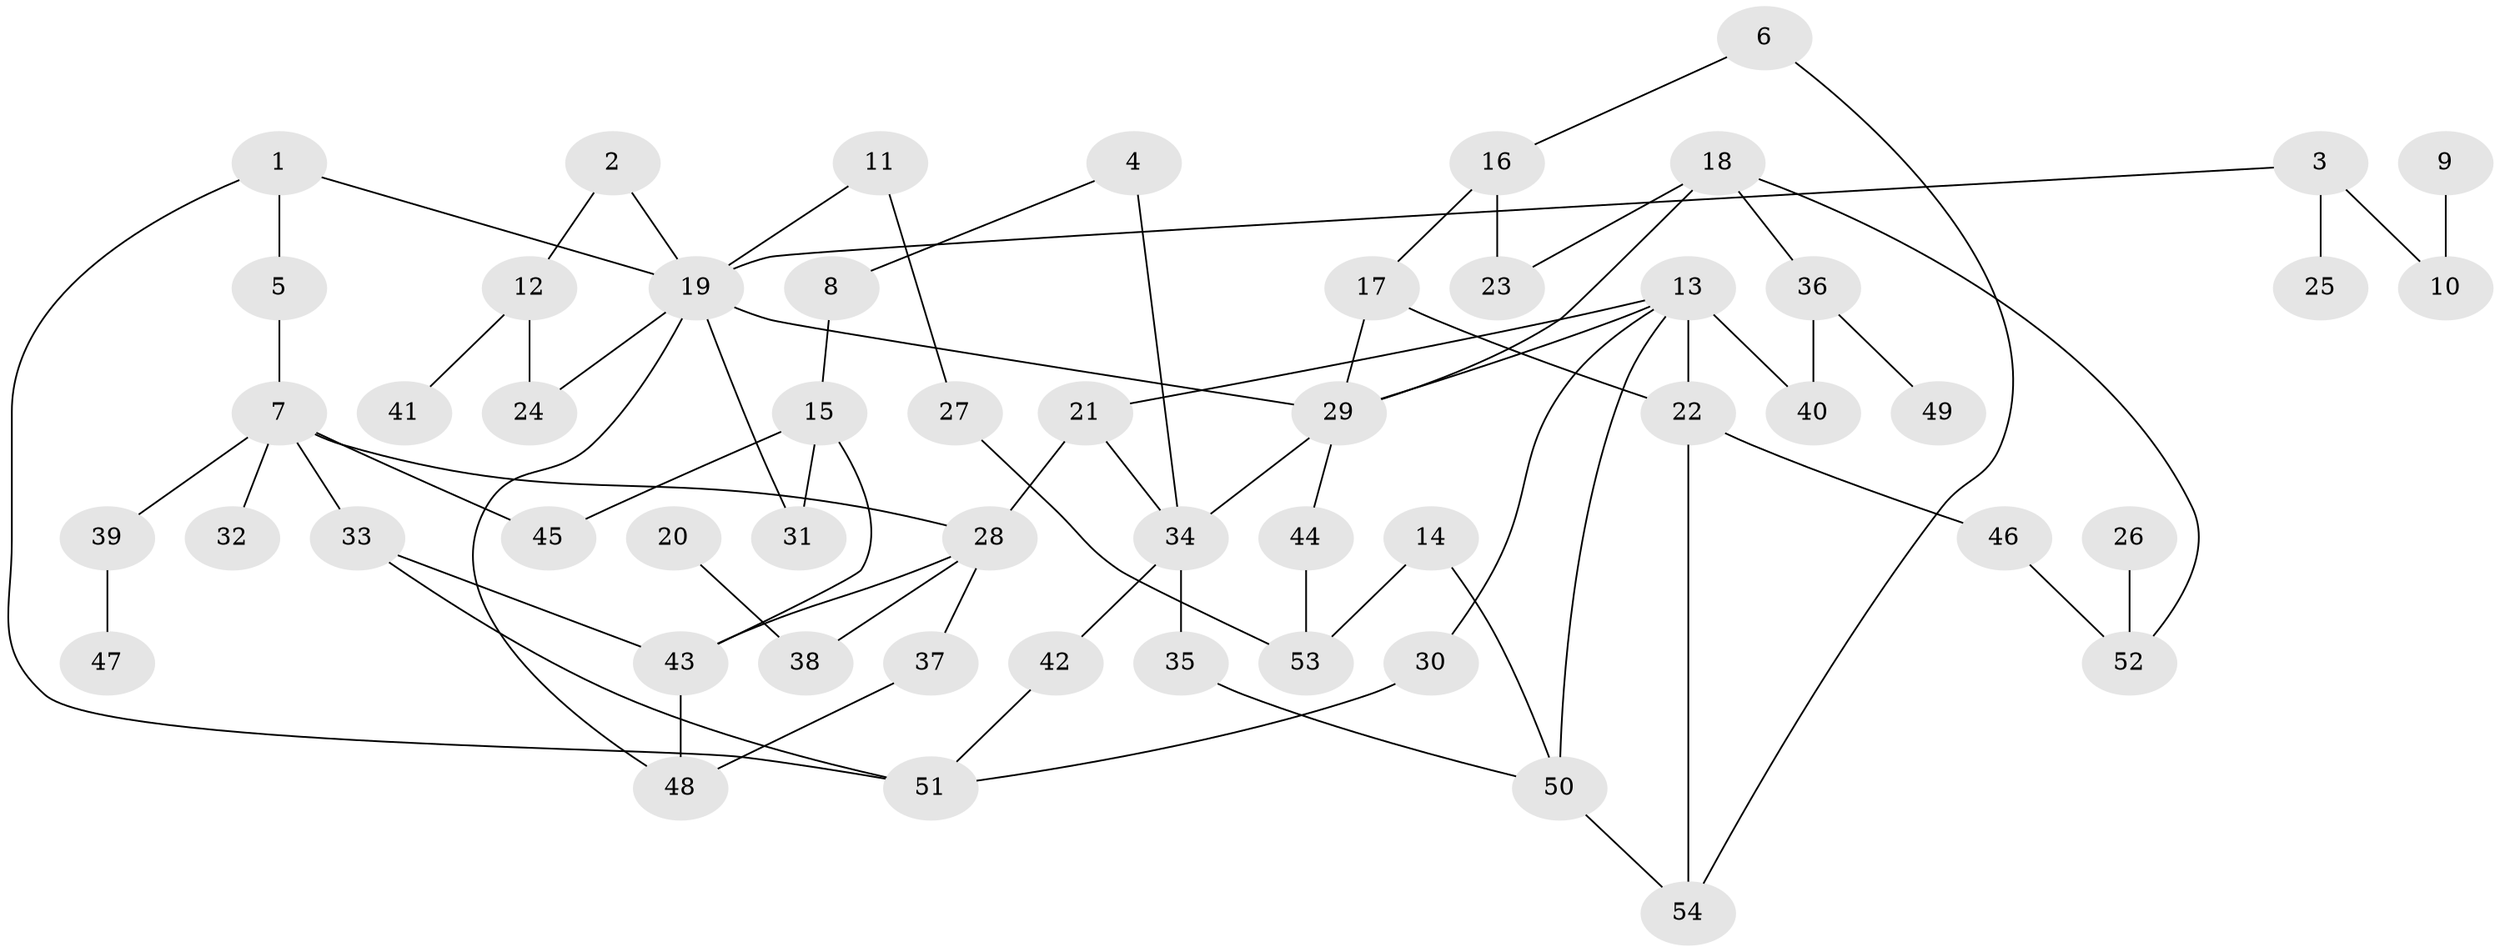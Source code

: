 // original degree distribution, {6: 0.037383177570093455, 3: 0.16822429906542055, 9: 0.009345794392523364, 2: 0.40186915887850466, 4: 0.07476635514018691, 7: 0.009345794392523364, 5: 0.028037383177570093, 1: 0.27102803738317754}
// Generated by graph-tools (version 1.1) at 2025/01/03/09/25 03:01:09]
// undirected, 54 vertices, 74 edges
graph export_dot {
graph [start="1"]
  node [color=gray90,style=filled];
  1;
  2;
  3;
  4;
  5;
  6;
  7;
  8;
  9;
  10;
  11;
  12;
  13;
  14;
  15;
  16;
  17;
  18;
  19;
  20;
  21;
  22;
  23;
  24;
  25;
  26;
  27;
  28;
  29;
  30;
  31;
  32;
  33;
  34;
  35;
  36;
  37;
  38;
  39;
  40;
  41;
  42;
  43;
  44;
  45;
  46;
  47;
  48;
  49;
  50;
  51;
  52;
  53;
  54;
  1 -- 5 [weight=1.0];
  1 -- 19 [weight=1.0];
  1 -- 51 [weight=1.0];
  2 -- 12 [weight=1.0];
  2 -- 19 [weight=1.0];
  3 -- 10 [weight=1.0];
  3 -- 19 [weight=1.0];
  3 -- 25 [weight=1.0];
  4 -- 8 [weight=1.0];
  4 -- 34 [weight=1.0];
  5 -- 7 [weight=1.0];
  6 -- 16 [weight=1.0];
  6 -- 54 [weight=1.0];
  7 -- 28 [weight=1.0];
  7 -- 32 [weight=1.0];
  7 -- 33 [weight=1.0];
  7 -- 39 [weight=1.0];
  7 -- 45 [weight=1.0];
  8 -- 15 [weight=1.0];
  9 -- 10 [weight=1.0];
  11 -- 19 [weight=1.0];
  11 -- 27 [weight=1.0];
  12 -- 24 [weight=1.0];
  12 -- 41 [weight=1.0];
  13 -- 21 [weight=1.0];
  13 -- 22 [weight=2.0];
  13 -- 29 [weight=1.0];
  13 -- 30 [weight=1.0];
  13 -- 40 [weight=1.0];
  13 -- 50 [weight=1.0];
  14 -- 50 [weight=1.0];
  14 -- 53 [weight=1.0];
  15 -- 31 [weight=1.0];
  15 -- 43 [weight=1.0];
  15 -- 45 [weight=1.0];
  16 -- 17 [weight=1.0];
  16 -- 23 [weight=1.0];
  17 -- 22 [weight=1.0];
  17 -- 29 [weight=1.0];
  18 -- 23 [weight=1.0];
  18 -- 29 [weight=1.0];
  18 -- 36 [weight=1.0];
  18 -- 52 [weight=1.0];
  19 -- 24 [weight=1.0];
  19 -- 29 [weight=1.0];
  19 -- 31 [weight=1.0];
  19 -- 48 [weight=1.0];
  20 -- 38 [weight=1.0];
  21 -- 28 [weight=1.0];
  21 -- 34 [weight=1.0];
  22 -- 46 [weight=1.0];
  22 -- 54 [weight=1.0];
  26 -- 52 [weight=1.0];
  27 -- 53 [weight=1.0];
  28 -- 37 [weight=1.0];
  28 -- 38 [weight=1.0];
  28 -- 43 [weight=1.0];
  29 -- 34 [weight=1.0];
  29 -- 44 [weight=1.0];
  30 -- 51 [weight=1.0];
  33 -- 43 [weight=1.0];
  33 -- 51 [weight=1.0];
  34 -- 35 [weight=1.0];
  34 -- 42 [weight=1.0];
  35 -- 50 [weight=1.0];
  36 -- 40 [weight=1.0];
  36 -- 49 [weight=1.0];
  37 -- 48 [weight=1.0];
  39 -- 47 [weight=1.0];
  42 -- 51 [weight=1.0];
  43 -- 48 [weight=1.0];
  44 -- 53 [weight=1.0];
  46 -- 52 [weight=1.0];
  50 -- 54 [weight=1.0];
}
